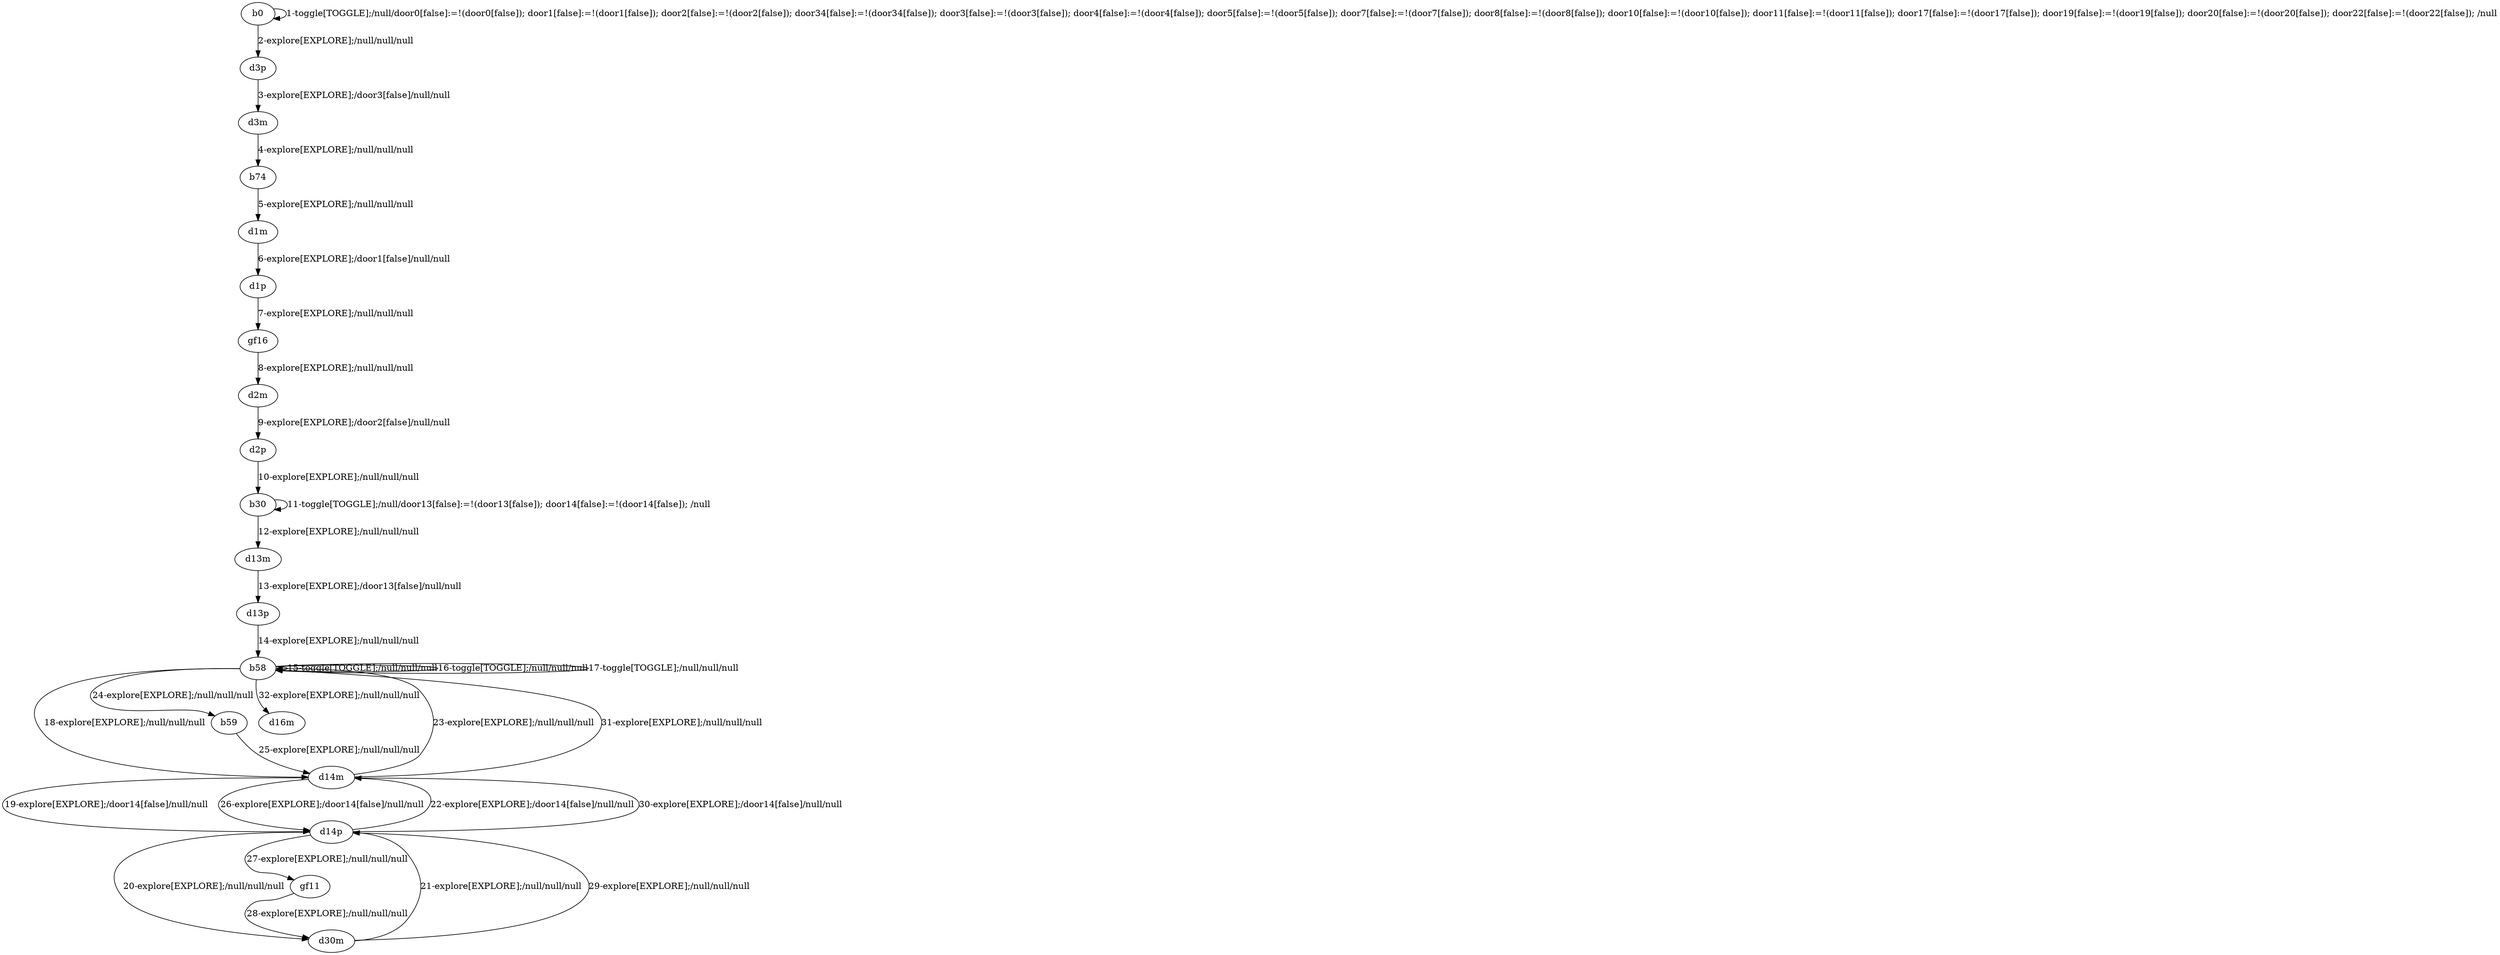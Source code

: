 # Total number of goals covered by this test: 2
# b58 --> b59
# b59 --> d14m

digraph g {
"b0" -> "b0" [label = "1-toggle[TOGGLE];/null/door0[false]:=!(door0[false]); door1[false]:=!(door1[false]); door2[false]:=!(door2[false]); door34[false]:=!(door34[false]); door3[false]:=!(door3[false]); door4[false]:=!(door4[false]); door5[false]:=!(door5[false]); door7[false]:=!(door7[false]); door8[false]:=!(door8[false]); door10[false]:=!(door10[false]); door11[false]:=!(door11[false]); door17[false]:=!(door17[false]); door19[false]:=!(door19[false]); door20[false]:=!(door20[false]); door22[false]:=!(door22[false]); /null"];
"b0" -> "d3p" [label = "2-explore[EXPLORE];/null/null/null"];
"d3p" -> "d3m" [label = "3-explore[EXPLORE];/door3[false]/null/null"];
"d3m" -> "b74" [label = "4-explore[EXPLORE];/null/null/null"];
"b74" -> "d1m" [label = "5-explore[EXPLORE];/null/null/null"];
"d1m" -> "d1p" [label = "6-explore[EXPLORE];/door1[false]/null/null"];
"d1p" -> "gf16" [label = "7-explore[EXPLORE];/null/null/null"];
"gf16" -> "d2m" [label = "8-explore[EXPLORE];/null/null/null"];
"d2m" -> "d2p" [label = "9-explore[EXPLORE];/door2[false]/null/null"];
"d2p" -> "b30" [label = "10-explore[EXPLORE];/null/null/null"];
"b30" -> "b30" [label = "11-toggle[TOGGLE];/null/door13[false]:=!(door13[false]); door14[false]:=!(door14[false]); /null"];
"b30" -> "d13m" [label = "12-explore[EXPLORE];/null/null/null"];
"d13m" -> "d13p" [label = "13-explore[EXPLORE];/door13[false]/null/null"];
"d13p" -> "b58" [label = "14-explore[EXPLORE];/null/null/null"];
"b58" -> "b58" [label = "15-toggle[TOGGLE];/null/null/null"];
"b58" -> "b58" [label = "16-toggle[TOGGLE];/null/null/null"];
"b58" -> "b58" [label = "17-toggle[TOGGLE];/null/null/null"];
"b58" -> "d14m" [label = "18-explore[EXPLORE];/null/null/null"];
"d14m" -> "d14p" [label = "19-explore[EXPLORE];/door14[false]/null/null"];
"d14p" -> "d30m" [label = "20-explore[EXPLORE];/null/null/null"];
"d30m" -> "d14p" [label = "21-explore[EXPLORE];/null/null/null"];
"d14p" -> "d14m" [label = "22-explore[EXPLORE];/door14[false]/null/null"];
"d14m" -> "b58" [label = "23-explore[EXPLORE];/null/null/null"];
"b58" -> "b59" [label = "24-explore[EXPLORE];/null/null/null"];
"b59" -> "d14m" [label = "25-explore[EXPLORE];/null/null/null"];
"d14m" -> "d14p" [label = "26-explore[EXPLORE];/door14[false]/null/null"];
"d14p" -> "gf11" [label = "27-explore[EXPLORE];/null/null/null"];
"gf11" -> "d30m" [label = "28-explore[EXPLORE];/null/null/null"];
"d30m" -> "d14p" [label = "29-explore[EXPLORE];/null/null/null"];
"d14p" -> "d14m" [label = "30-explore[EXPLORE];/door14[false]/null/null"];
"d14m" -> "b58" [label = "31-explore[EXPLORE];/null/null/null"];
"b58" -> "d16m" [label = "32-explore[EXPLORE];/null/null/null"];
}